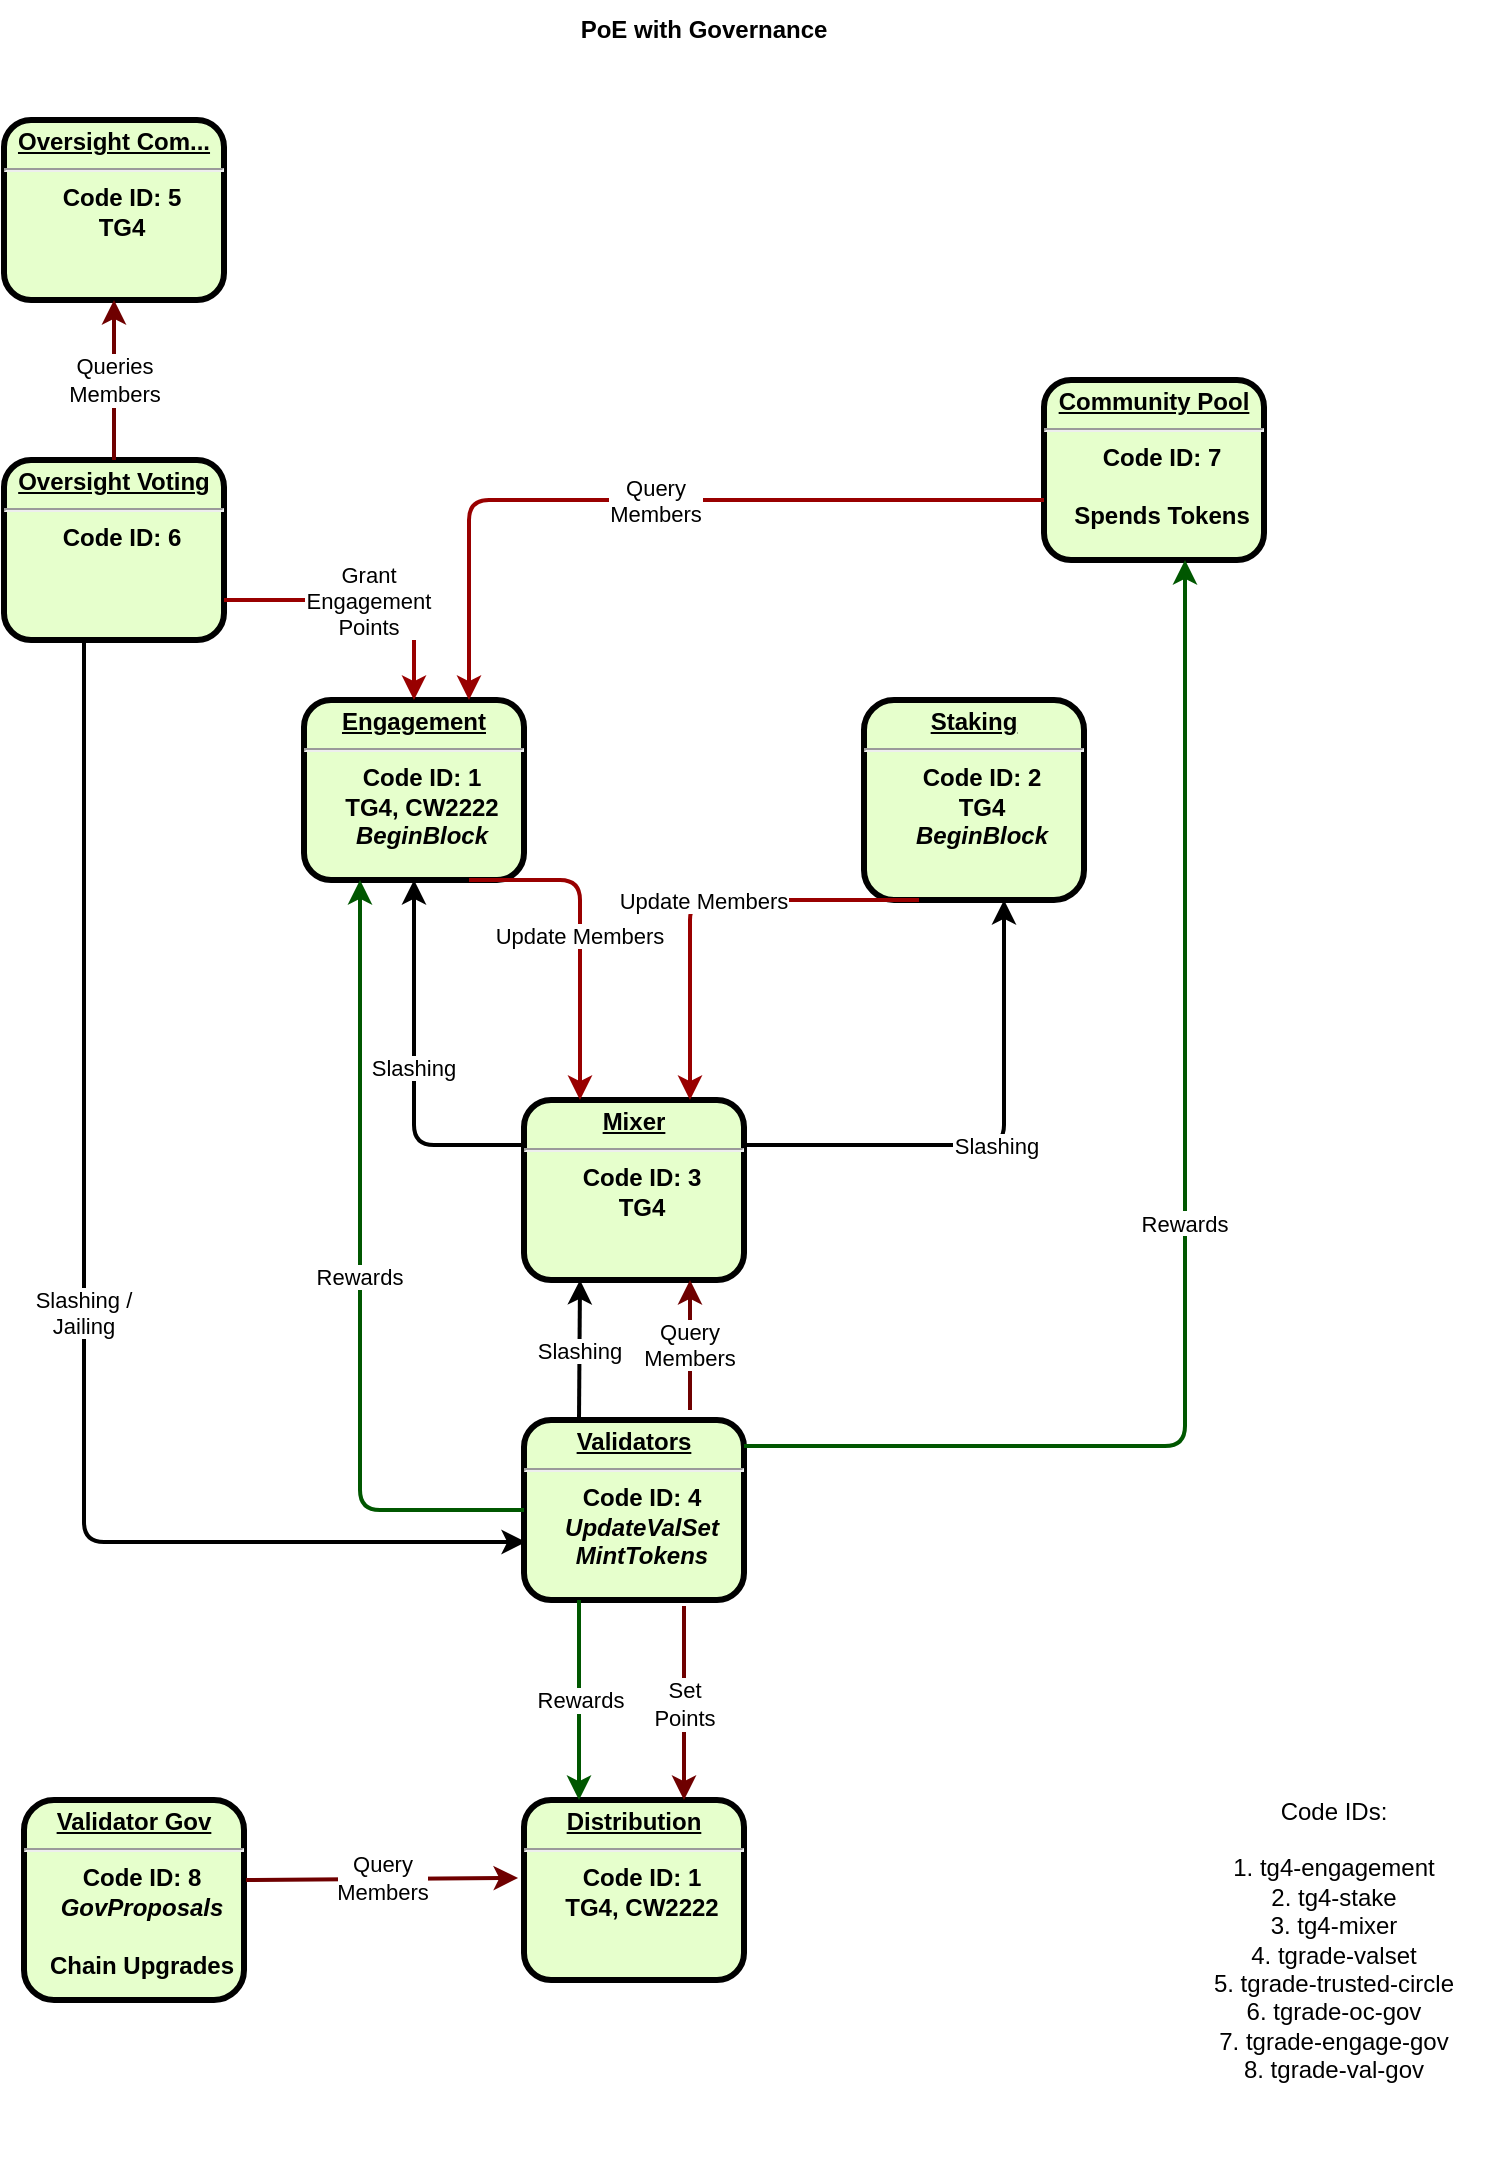 <mxfile version="15.6.0"><diagram name="Page-1" id="c7558073-3199-34d8-9f00-42111426c3f3"><mxGraphModel dx="830" dy="620" grid="1" gridSize="10" guides="1" tooltips="1" connect="1" arrows="1" fold="1" page="1" pageScale="1" pageWidth="826" pageHeight="1169" background="none" math="0" shadow="0"><root><mxCell id="0"/><mxCell id="1" parent="0"/><mxCell id="waD-YobBt6b_NTxNxGBE-97" value="&lt;p style=&quot;margin: 0px ; margin-top: 4px ; text-align: center ; text-decoration: underline&quot;&gt;&lt;strong&gt;Engagement&lt;/strong&gt;&lt;/p&gt;&lt;hr&gt;&lt;p style=&quot;margin: 0px ; margin-left: 8px&quot;&gt;Code ID: 1&lt;/p&gt;&lt;p style=&quot;margin: 0px ; margin-left: 8px&quot;&gt;TG4, CW2222&lt;/p&gt;&lt;p style=&quot;margin: 0px ; margin-left: 8px&quot;&gt;&lt;i&gt;BeginBlock&lt;/i&gt;&lt;/p&gt;" style="verticalAlign=middle;align=center;overflow=fill;fontSize=12;fontFamily=Helvetica;html=1;rounded=1;fontStyle=1;strokeWidth=3;fillColor=#E6FFCC" parent="1" vertex="1"><mxGeometry x="200.0" y="390" width="110" height="90" as="geometry"/></mxCell><mxCell id="waD-YobBt6b_NTxNxGBE-98" value="&lt;p style=&quot;margin: 0px ; margin-top: 4px ; text-align: center ; text-decoration: underline&quot;&gt;&lt;strong&gt;Staking&lt;/strong&gt;&lt;/p&gt;&lt;hr&gt;&lt;p style=&quot;margin: 0px ; margin-left: 8px&quot;&gt;Code ID: 2&lt;/p&gt;&lt;p style=&quot;margin: 0px ; margin-left: 8px&quot;&gt;TG4&lt;/p&gt;&lt;p style=&quot;margin: 0px ; margin-left: 8px&quot;&gt;&lt;i&gt;BeginBlock&lt;/i&gt;&lt;/p&gt;" style="verticalAlign=middle;align=center;overflow=fill;fontSize=12;fontFamily=Helvetica;html=1;rounded=1;fontStyle=1;strokeWidth=3;fillColor=#E6FFCC" parent="1" vertex="1"><mxGeometry x="480" y="390" width="110" height="100" as="geometry"/></mxCell><mxCell id="waD-YobBt6b_NTxNxGBE-99" value="&lt;p style=&quot;margin: 0px ; margin-top: 4px ; text-align: center ; text-decoration: underline&quot;&gt;&lt;strong&gt;Mixer&lt;/strong&gt;&lt;/p&gt;&lt;hr&gt;&lt;p style=&quot;margin: 0px ; margin-left: 8px&quot;&gt;Code ID: 3&lt;/p&gt;&lt;p style=&quot;margin: 0px ; margin-left: 8px&quot;&gt;TG4&lt;/p&gt;" style="verticalAlign=middle;align=center;overflow=fill;fontSize=12;fontFamily=Helvetica;html=1;rounded=1;fontStyle=1;strokeWidth=3;fillColor=#E6FFCC" parent="1" vertex="1"><mxGeometry x="310.0" y="590" width="110" height="90" as="geometry"/></mxCell><mxCell id="waD-YobBt6b_NTxNxGBE-104" value="Update Members" style="edgeStyle=elbowEdgeStyle;elbow=horizontal;strokeColor=#990000;strokeWidth=2;exitX=0.75;exitY=1;exitDx=0;exitDy=0;entryX=0.25;entryY=0;entryDx=0;entryDy=0;" parent="1" source="waD-YobBt6b_NTxNxGBE-97" target="waD-YobBt6b_NTxNxGBE-99" edge="1"><mxGeometry width="100" height="100" relative="1" as="geometry"><mxPoint x="318" y="300" as="sourcePoint"/><mxPoint x="427.5" y="380" as="targetPoint"/><Array as="points"><mxPoint x="338" y="530"/></Array></mxGeometry></mxCell><mxCell id="waD-YobBt6b_NTxNxGBE-105" value="Slashing" style="edgeStyle=elbowEdgeStyle;elbow=horizontal;strokeColor=default;strokeWidth=2;exitX=0;exitY=0.25;exitDx=0;exitDy=0;entryX=0.5;entryY=1;entryDx=0;entryDy=0;" parent="1" source="waD-YobBt6b_NTxNxGBE-99" target="waD-YobBt6b_NTxNxGBE-97" edge="1"><mxGeometry width="100" height="100" relative="1" as="geometry"><mxPoint x="314" y="620" as="sourcePoint"/><mxPoint x="224" y="482" as="targetPoint"/><Array as="points"><mxPoint x="255" y="550"/></Array></mxGeometry></mxCell><mxCell id="waD-YobBt6b_NTxNxGBE-106" value="Update Members" style="edgeStyle=elbowEdgeStyle;elbow=horizontal;strokeColor=#990000;strokeWidth=2;exitX=0.25;exitY=1;exitDx=0;exitDy=0;entryX=0.75;entryY=0;entryDx=0;entryDy=0;" parent="1" source="waD-YobBt6b_NTxNxGBE-98" target="waD-YobBt6b_NTxNxGBE-99" edge="1"><mxGeometry width="100" height="100" relative="1" as="geometry"><mxPoint x="292.5" y="490" as="sourcePoint"/><mxPoint x="347.5" y="600" as="targetPoint"/><Array as="points"><mxPoint x="393" y="510"/></Array></mxGeometry></mxCell><mxCell id="waD-YobBt6b_NTxNxGBE-107" value="Slashing" style="edgeStyle=elbowEdgeStyle;elbow=horizontal;strokeColor=default;strokeWidth=2;exitX=1;exitY=0.25;exitDx=0;exitDy=0;" parent="1" source="waD-YobBt6b_NTxNxGBE-99" target="waD-YobBt6b_NTxNxGBE-98" edge="1"><mxGeometry width="100" height="100" relative="1" as="geometry"><mxPoint x="320" y="622.5" as="sourcePoint"/><mxPoint x="234" y="492" as="targetPoint"/><Array as="points"><mxPoint x="550" y="550"/></Array></mxGeometry></mxCell><mxCell id="waD-YobBt6b_NTxNxGBE-108" value="&lt;p style=&quot;margin: 0px ; margin-top: 4px ; text-align: center ; text-decoration: underline&quot;&gt;&lt;strong&gt;Validators&lt;/strong&gt;&lt;/p&gt;&lt;hr&gt;&lt;p style=&quot;margin: 0px ; margin-left: 8px&quot;&gt;Code ID: 4&lt;/p&gt;&lt;p style=&quot;margin: 0px ; margin-left: 8px&quot;&gt;&lt;i&gt;UpdateValSet&lt;/i&gt;&lt;/p&gt;&lt;p style=&quot;margin: 0px ; margin-left: 8px&quot;&gt;&lt;i&gt;MintTokens&lt;/i&gt;&lt;/p&gt;" style="verticalAlign=middle;align=center;overflow=fill;fontSize=12;fontFamily=Helvetica;html=1;rounded=1;fontStyle=1;strokeWidth=3;fillColor=#E6FFCC" parent="1" vertex="1"><mxGeometry x="310.0" y="750" width="110" height="90" as="geometry"/></mxCell><mxCell id="waD-YobBt6b_NTxNxGBE-109" value="&lt;p style=&quot;margin: 0px ; margin-top: 4px ; text-align: center ; text-decoration: underline&quot;&gt;&lt;strong&gt;Distribution&lt;/strong&gt;&lt;/p&gt;&lt;hr&gt;&lt;p style=&quot;margin: 0px ; margin-left: 8px&quot;&gt;Code ID: 1&lt;/p&gt;&lt;p style=&quot;margin: 0px ; margin-left: 8px&quot;&gt;TG4, CW2222&lt;/p&gt;" style="verticalAlign=middle;align=center;overflow=fill;fontSize=12;fontFamily=Helvetica;html=1;rounded=1;fontStyle=1;strokeWidth=3;fillColor=#E6FFCC" parent="1" vertex="1"><mxGeometry x="310.0" y="940" width="110" height="90" as="geometry"/></mxCell><mxCell id="waD-YobBt6b_NTxNxGBE-110" value="Slashing" style="edgeStyle=elbowEdgeStyle;elbow=horizontal;strokeColor=default;strokeWidth=2;exitX=0.25;exitY=0;exitDx=0;exitDy=0;entryX=0.25;entryY=1;entryDx=0;entryDy=0;" parent="1" source="waD-YobBt6b_NTxNxGBE-108" target="waD-YobBt6b_NTxNxGBE-99" edge="1"><mxGeometry width="100" height="100" relative="1" as="geometry"><mxPoint x="320" y="622.5" as="sourcePoint"/><mxPoint x="234" y="492" as="targetPoint"/><Array as="points"><mxPoint x="338" y="720"/></Array></mxGeometry></mxCell><mxCell id="waD-YobBt6b_NTxNxGBE-111" value="Query&#xa;Members" style="edgeStyle=elbowEdgeStyle;elbow=horizontal;strokeColor=#6F0000;strokeWidth=2;entryX=0.75;entryY=1;entryDx=0;entryDy=0;fillColor=#a20025;" parent="1" target="waD-YobBt6b_NTxNxGBE-99" edge="1"><mxGeometry width="100" height="100" relative="1" as="geometry"><mxPoint x="393" y="745" as="sourcePoint"/><mxPoint x="347.5" y="690" as="targetPoint"/><Array as="points"><mxPoint x="393" y="720"/></Array></mxGeometry></mxCell><mxCell id="waD-YobBt6b_NTxNxGBE-118" value="Rewards" style="endArrow=classic;html=1;rounded=0;strokeColor=#005700;exitX=0.25;exitY=1;exitDx=0;exitDy=0;entryX=0.25;entryY=0;entryDx=0;entryDy=0;fillColor=#008a00;strokeWidth=2;" parent="1" source="waD-YobBt6b_NTxNxGBE-108" target="waD-YobBt6b_NTxNxGBE-109" edge="1"><mxGeometry width="50" height="50" relative="1" as="geometry"><mxPoint x="420" y="820" as="sourcePoint"/><mxPoint x="540" y="820" as="targetPoint"/></mxGeometry></mxCell><mxCell id="waD-YobBt6b_NTxNxGBE-119" value="Rewards" style="edgeStyle=elbowEdgeStyle;elbow=horizontal;strokeColor=#005700;strokeWidth=2;exitX=0;exitY=0.5;exitDx=0;exitDy=0;entryX=0.25;entryY=1;entryDx=0;entryDy=0;fillColor=#008a00;" parent="1" source="waD-YobBt6b_NTxNxGBE-108" target="waD-YobBt6b_NTxNxGBE-97" edge="1"><mxGeometry width="100" height="100" relative="1" as="geometry"><mxPoint x="320" y="622.5" as="sourcePoint"/><mxPoint x="234" y="492" as="targetPoint"/><Array as="points"><mxPoint x="228" y="640"/></Array></mxGeometry></mxCell><mxCell id="waD-YobBt6b_NTxNxGBE-122" value="&lt;b&gt;PoE with Governance&lt;/b&gt;" style="text;html=1;strokeColor=none;fillColor=none;align=center;verticalAlign=middle;whiteSpace=wrap;rounded=0;" parent="1" vertex="1"><mxGeometry x="210" y="40" width="380" height="30" as="geometry"/></mxCell><mxCell id="9aTIeX1YGeqI2Y0OId19-1" value="&lt;p style=&quot;margin: 4px 0px 0px ; text-align: center&quot;&gt;&lt;u&gt;Oversight Com...&lt;/u&gt;&lt;br&gt;&lt;/p&gt;&lt;hr&gt;&lt;p style=&quot;margin: 0px ; margin-left: 8px&quot;&gt;Code ID: 5&lt;/p&gt;&lt;p style=&quot;margin: 0px ; margin-left: 8px&quot;&gt;TG4&lt;/p&gt;&lt;p style=&quot;margin: 0px ; margin-left: 8px&quot;&gt;&lt;br&gt;&lt;/p&gt;" style="verticalAlign=middle;align=center;overflow=fill;fontSize=12;fontFamily=Helvetica;html=1;rounded=1;fontStyle=1;strokeWidth=3;fillColor=#E6FFCC" parent="1" vertex="1"><mxGeometry x="50.0" y="100" width="110" height="90" as="geometry"/></mxCell><mxCell id="9aTIeX1YGeqI2Y0OId19-2" value="&lt;p style=&quot;margin: 0px ; margin-top: 4px ; text-align: center ; text-decoration: underline&quot;&gt;&lt;strong&gt;Community Pool&lt;/strong&gt;&lt;/p&gt;&lt;hr&gt;&lt;p style=&quot;margin: 0px ; margin-left: 8px&quot;&gt;Code ID: 7&lt;/p&gt;&lt;p style=&quot;margin: 0px ; margin-left: 8px&quot;&gt;&lt;br&gt;&lt;/p&gt;&lt;p style=&quot;margin: 0px ; margin-left: 8px&quot;&gt;Spends Tokens&lt;/p&gt;" style="verticalAlign=middle;align=center;overflow=fill;fontSize=12;fontFamily=Helvetica;html=1;rounded=1;fontStyle=1;strokeWidth=3;fillColor=#E6FFCC" parent="1" vertex="1"><mxGeometry x="570.0" y="230" width="110" height="90" as="geometry"/></mxCell><mxCell id="9aTIeX1YGeqI2Y0OId19-3" value="Code IDs:&lt;br&gt;&lt;br&gt;1. tg4-engagement&lt;br&gt;2. tg4-stake&lt;br&gt;3. tg4-mixer&lt;br&gt;4. tgrade-valset&lt;br&gt;5. tgrade-trusted-circle&lt;br&gt;6. tgrade-oc-gov&lt;br&gt;7. tgrade-engage-gov&lt;br&gt;8. tgrade-val-gov" style="text;html=1;strokeColor=none;fillColor=none;align=center;verticalAlign=middle;whiteSpace=wrap;rounded=0;" parent="1" vertex="1"><mxGeometry x="630" y="890" width="170" height="240" as="geometry"/></mxCell><mxCell id="9aTIeX1YGeqI2Y0OId19-4" value="&lt;p style=&quot;margin: 4px 0px 0px ; text-align: center&quot;&gt;&lt;u&gt;Oversight Voting&lt;/u&gt;&lt;br&gt;&lt;/p&gt;&lt;hr&gt;&lt;p style=&quot;margin: 0px ; margin-left: 8px&quot;&gt;Code ID: 6&lt;/p&gt;&lt;p style=&quot;margin: 0px ; margin-left: 8px&quot;&gt;&lt;br&gt;&lt;/p&gt;" style="verticalAlign=middle;align=center;overflow=fill;fontSize=12;fontFamily=Helvetica;html=1;rounded=1;fontStyle=1;strokeWidth=3;fillColor=#E6FFCC" parent="1" vertex="1"><mxGeometry x="50.0" y="270" width="110" height="90" as="geometry"/></mxCell><mxCell id="9aTIeX1YGeqI2Y0OId19-5" value="Queries&lt;br&gt;Members" style="endArrow=classic;html=1;rounded=0;exitX=0.5;exitY=0;exitDx=0;exitDy=0;entryX=0.5;entryY=1;entryDx=0;entryDy=0;strokeWidth=2;fillColor=#a20025;strokeColor=#6F0000;" parent="1" source="9aTIeX1YGeqI2Y0OId19-4" target="9aTIeX1YGeqI2Y0OId19-1" edge="1"><mxGeometry width="50" height="50" relative="1" as="geometry"><mxPoint x="380" y="300" as="sourcePoint"/><mxPoint x="430" y="250" as="targetPoint"/></mxGeometry></mxCell><mxCell id="9aTIeX1YGeqI2Y0OId19-6" value="Grant&#xa;Engagement&#xa;Points" style="edgeStyle=elbowEdgeStyle;elbow=vertical;strokeColor=#990000;strokeWidth=2;entryX=0.5;entryY=0;entryDx=0;entryDy=0;" parent="1" target="waD-YobBt6b_NTxNxGBE-97" edge="1"><mxGeometry width="100" height="100" relative="1" as="geometry"><mxPoint x="160" y="340" as="sourcePoint"/><mxPoint x="280" y="390" as="targetPoint"/><Array as="points"><mxPoint x="250" y="340"/></Array></mxGeometry></mxCell><mxCell id="9aTIeX1YGeqI2Y0OId19-7" value="Slashing /&#xa;Jailing" style="edgeStyle=elbowEdgeStyle;elbow=horizontal;strokeColor=default;strokeWidth=2;entryX=0.009;entryY=0.678;entryDx=0;entryDy=0;entryPerimeter=0;" parent="1" target="waD-YobBt6b_NTxNxGBE-108" edge="1"><mxGeometry width="100" height="100" relative="1" as="geometry"><mxPoint x="90" y="360" as="sourcePoint"/><mxPoint x="90" y="530" as="targetPoint"/><Array as="points"><mxPoint x="90" y="600"/></Array></mxGeometry></mxCell><mxCell id="9aTIeX1YGeqI2Y0OId19-8" value="Query&#xa;Members" style="edgeStyle=elbowEdgeStyle;elbow=vertical;strokeColor=#990000;strokeWidth=2;entryX=0.75;entryY=0;entryDx=0;entryDy=0;" parent="1" target="waD-YobBt6b_NTxNxGBE-97" edge="1"><mxGeometry width="100" height="100" relative="1" as="geometry"><mxPoint x="570" y="290" as="sourcePoint"/><mxPoint x="350" y="410" as="targetPoint"/><Array as="points"><mxPoint x="440" y="290"/></Array></mxGeometry></mxCell><mxCell id="9aTIeX1YGeqI2Y0OId19-9" value="Rewards" style="edgeStyle=elbowEdgeStyle;elbow=horizontal;strokeColor=#005700;strokeWidth=2;exitX=1;exitY=0.144;exitDx=0;exitDy=0;fillColor=#008a00;exitPerimeter=0;" parent="1" source="waD-YobBt6b_NTxNxGBE-108" edge="1"><mxGeometry width="100" height="100" relative="1" as="geometry"><mxPoint x="722.5" y="705" as="sourcePoint"/><mxPoint x="641" y="320" as="targetPoint"/><Array as="points"><mxPoint x="640.5" y="550"/></Array></mxGeometry></mxCell><mxCell id="9aTIeX1YGeqI2Y0OId19-10" value="&lt;p style=&quot;margin: 0px ; margin-top: 4px ; text-align: center ; text-decoration: underline&quot;&gt;&lt;strong&gt;Validator Gov&lt;/strong&gt;&lt;/p&gt;&lt;hr&gt;&lt;p style=&quot;margin: 0px ; margin-left: 8px&quot;&gt;Code ID: 8&lt;/p&gt;&lt;p style=&quot;margin: 0px ; margin-left: 8px&quot;&gt;&lt;i&gt;GovProposals&lt;/i&gt;&lt;/p&gt;&lt;p style=&quot;margin: 0px ; margin-left: 8px&quot;&gt;&lt;br&gt;&lt;/p&gt;&lt;p style=&quot;margin: 0px ; margin-left: 8px&quot;&gt;Chain Upgrades&lt;/p&gt;" style="verticalAlign=middle;align=center;overflow=fill;fontSize=12;fontFamily=Helvetica;html=1;rounded=1;fontStyle=1;strokeWidth=3;fillColor=#E6FFCC" parent="1" vertex="1"><mxGeometry x="60" y="940" width="110" height="100" as="geometry"/></mxCell><mxCell id="9aTIeX1YGeqI2Y0OId19-12" value="Set&lt;br&gt;Points" style="endArrow=classic;html=1;rounded=0;strokeColor=#6F0000;fillColor=#a20025;strokeWidth=2;" parent="1" edge="1"><mxGeometry width="50" height="50" relative="1" as="geometry"><mxPoint x="390" y="843" as="sourcePoint"/><mxPoint x="390" y="940" as="targetPoint"/></mxGeometry></mxCell><mxCell id="9aTIeX1YGeqI2Y0OId19-14" value="Query&lt;br&gt;Members" style="endArrow=classic;html=1;rounded=0;strokeColor=#6F0000;fillColor=#a20025;strokeWidth=2;exitX=1.009;exitY=0.4;exitDx=0;exitDy=0;exitPerimeter=0;entryX=-0.027;entryY=0.433;entryDx=0;entryDy=0;entryPerimeter=0;" parent="1" source="9aTIeX1YGeqI2Y0OId19-10" target="waD-YobBt6b_NTxNxGBE-109" edge="1"><mxGeometry width="50" height="50" relative="1" as="geometry"><mxPoint x="230" y="961.5" as="sourcePoint"/><mxPoint x="230" y="1058.5" as="targetPoint"/></mxGeometry></mxCell></root></mxGraphModel></diagram></mxfile>